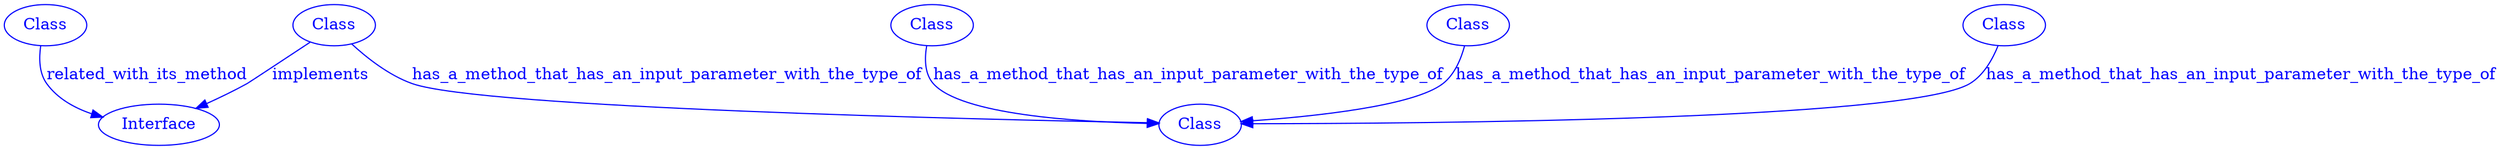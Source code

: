 digraph SubdueGraph {
  1 [label="Class",color=blue,fontcolor=blue];
  3 [label="Class",color=blue,fontcolor=blue];
  4 [label="Class",color=blue,fontcolor=blue];
  5 [label="Interface",color=blue,fontcolor=blue];
  7 [label="Class",color=blue,fontcolor=blue];
  8 [label="Class",color=blue,fontcolor=blue];
  16 [label="Class",color=blue,fontcolor=blue];
  1 -> 5 [label="implements",color=blue,fontcolor=blue];
  1 -> 16 [label="has_a_method_that_has_an_input_parameter_with_the_type_of",color=blue,fontcolor=blue];
  3 -> 16 [label="has_a_method_that_has_an_input_parameter_with_the_type_of",color=blue,fontcolor=blue];
  4 -> 16 [label="has_a_method_that_has_an_input_parameter_with_the_type_of",color=blue,fontcolor=blue];
  7 -> 5 [label="related_with_its_method",color=blue,fontcolor=blue];
  8 -> 16 [label="has_a_method_that_has_an_input_parameter_with_the_type_of",color=blue,fontcolor=blue];
}
